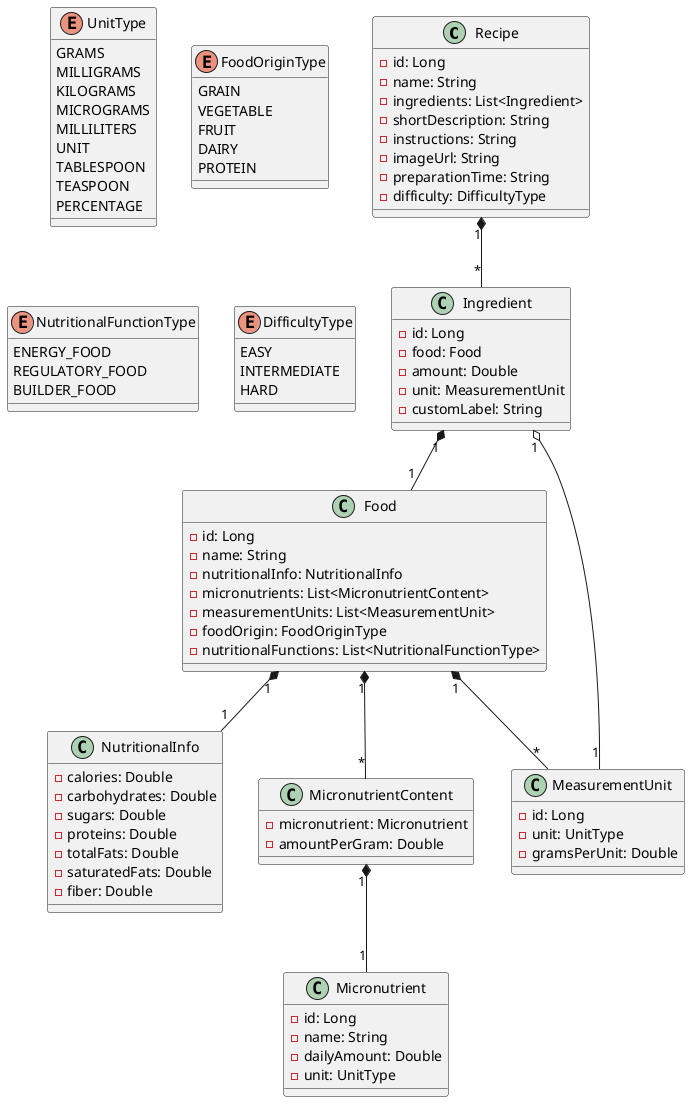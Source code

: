 @startuml

class Recipe {
    - id: Long
    - name: String
    - ingredients: List<Ingredient>
    - shortDescription: String
    - instructions: String
    - imageUrl: String
    - preparationTime: String
    - difficulty: DifficultyType
}

class Ingredient {
    - id: Long
    - food: Food
    - amount: Double
    - unit: MeasurementUnit
    - customLabel: String
}

class Food {
    - id: Long
    - name: String
    - nutritionalInfo: NutritionalInfo
    - micronutrients: List<MicronutrientContent>
    - measurementUnits: List<MeasurementUnit>
    - foodOrigin: FoodOriginType
    - nutritionalFunctions: List<NutritionalFunctionType>
}

class NutritionalInfo {
    - calories: Double
    - carbohydrates: Double
    - sugars: Double
    - proteins: Double
    - totalFats: Double
    - saturatedFats: Double
    - fiber: Double
}

class MicronutrientContent {
    - micronutrient: Micronutrient
    - amountPerGram: Double
}

class Micronutrient {
    - id: Long
    - name: String
    - dailyAmount: Double
    - unit: UnitType
}

class MeasurementUnit {
    - id: Long
    - unit: UnitType
    - gramsPerUnit: Double
}


Ingredient "1" *-- "1" Food
Ingredient "1" o-- "1" MeasurementUnit

Recipe "1" *-- "*" Ingredient

Food "1" *-- "1" NutritionalInfo
Food "1" *-- "*" MeasurementUnit
Food "1" *-- "*" MicronutrientContent

MicronutrientContent "1" *-- "1" Micronutrient



enum UnitType {
    GRAMS
    MILLIGRAMS
    KILOGRAMS
    MICROGRAMS
    MILLILITERS
    UNIT
    TABLESPOON
    TEASPOON
    PERCENTAGE
}

enum FoodOriginType {
    GRAIN
    VEGETABLE
    FRUIT
    DAIRY
    PROTEIN
}

enum NutritionalFunctionType {
    ENERGY_FOOD
    REGULATORY_FOOD
    BUILDER_FOOD
}

enum DifficultyType {
    EASY
    INTERMEDIATE
    HARD
}

@enduml
